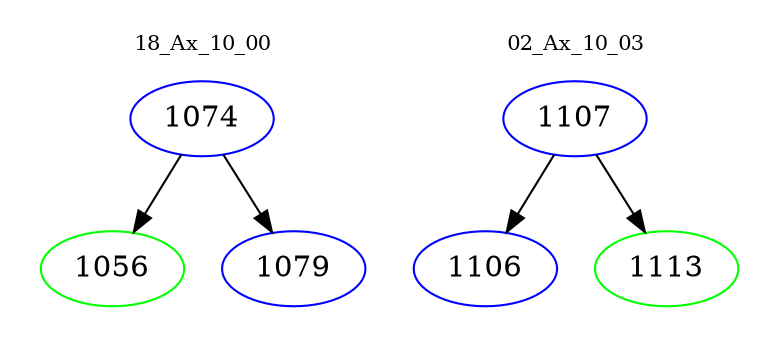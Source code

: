 digraph{
subgraph cluster_0 {
color = white
label = "18_Ax_10_00";
fontsize=10;
T0_1074 [label="1074", color="blue"]
T0_1074 -> T0_1056 [color="black"]
T0_1056 [label="1056", color="green"]
T0_1074 -> T0_1079 [color="black"]
T0_1079 [label="1079", color="blue"]
}
subgraph cluster_1 {
color = white
label = "02_Ax_10_03";
fontsize=10;
T1_1107 [label="1107", color="blue"]
T1_1107 -> T1_1106 [color="black"]
T1_1106 [label="1106", color="blue"]
T1_1107 -> T1_1113 [color="black"]
T1_1113 [label="1113", color="green"]
}
}
